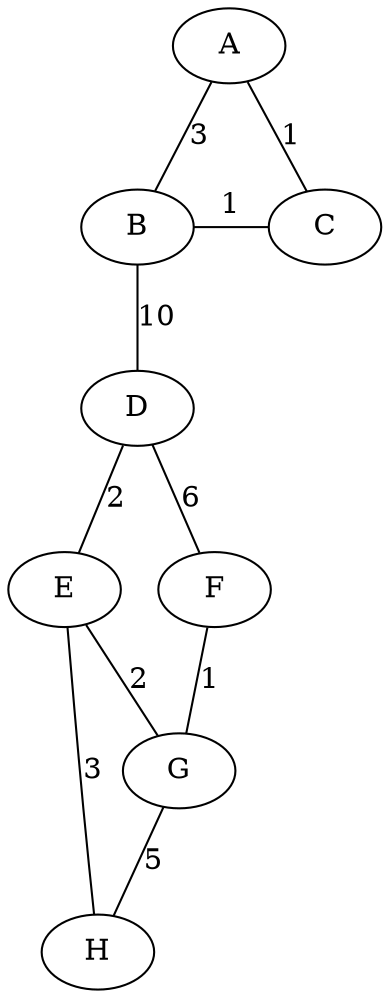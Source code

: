 strict graph G {
    {rank=same; B,C}
    {rank=same; E,F}
    A -- B [label=3];
    A -- C [label=1];
    B -- C [label=1];
    B -- D [label=10];
    D -- E [label=2];
    D -- F [label=6];
    E -- G [label=2];
    F -- G [label=1];
    E -- H [label=3];
    G -- H [label=5];
}